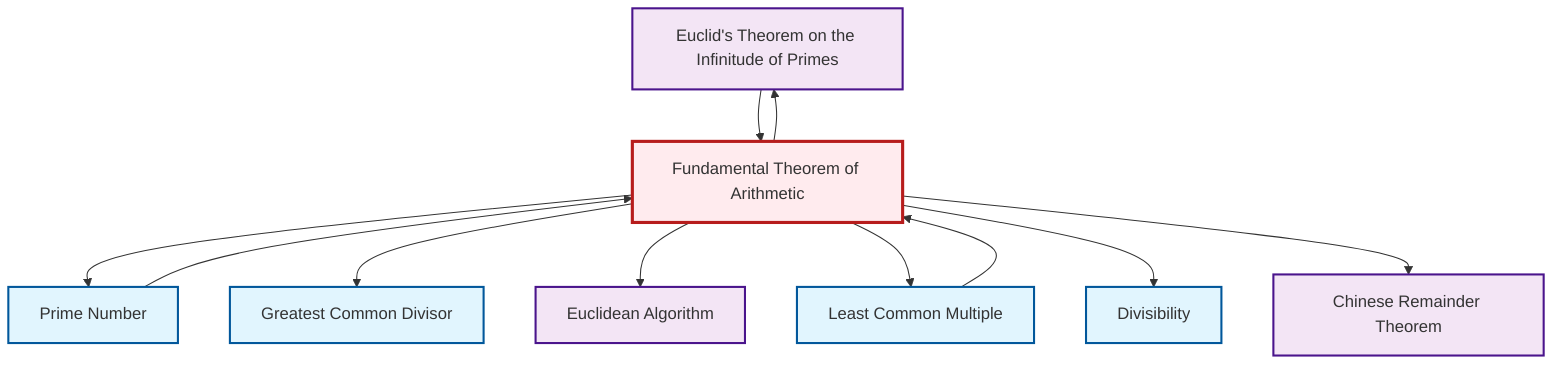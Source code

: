 graph TD
    classDef definition fill:#e1f5fe,stroke:#01579b,stroke-width:2px
    classDef theorem fill:#f3e5f5,stroke:#4a148c,stroke-width:2px
    classDef axiom fill:#fff3e0,stroke:#e65100,stroke-width:2px
    classDef example fill:#e8f5e9,stroke:#1b5e20,stroke-width:2px
    classDef current fill:#ffebee,stroke:#b71c1c,stroke-width:3px
    def-divisibility["Divisibility"]:::definition
    thm-euclid-infinitude-primes["Euclid's Theorem on the Infinitude of Primes"]:::theorem
    def-gcd["Greatest Common Divisor"]:::definition
    thm-fundamental-arithmetic["Fundamental Theorem of Arithmetic"]:::theorem
    def-lcm["Least Common Multiple"]:::definition
    thm-euclidean-algorithm["Euclidean Algorithm"]:::theorem
    def-prime["Prime Number"]:::definition
    thm-chinese-remainder["Chinese Remainder Theorem"]:::theorem
    thm-fundamental-arithmetic --> def-prime
    def-lcm --> thm-fundamental-arithmetic
    thm-fundamental-arithmetic --> thm-euclid-infinitude-primes
    thm-fundamental-arithmetic --> def-gcd
    thm-fundamental-arithmetic --> thm-euclidean-algorithm
    thm-euclid-infinitude-primes --> thm-fundamental-arithmetic
    def-prime --> thm-fundamental-arithmetic
    thm-fundamental-arithmetic --> def-lcm
    thm-fundamental-arithmetic --> def-divisibility
    thm-fundamental-arithmetic --> thm-chinese-remainder
    class thm-fundamental-arithmetic current